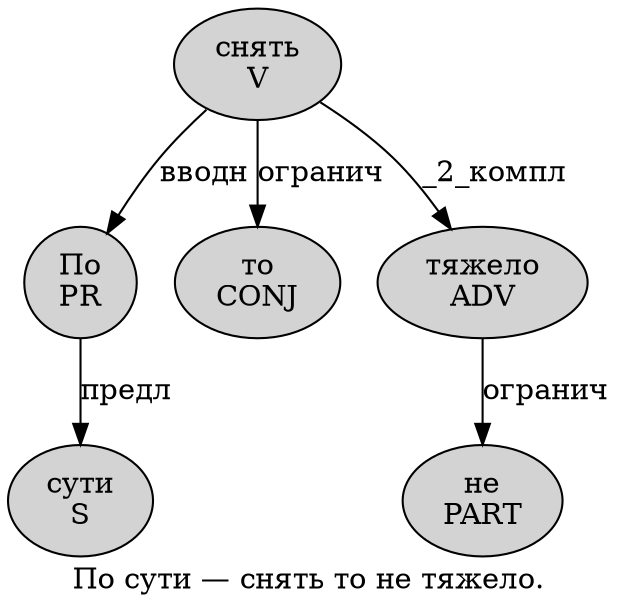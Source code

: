 digraph SENTENCE_3837 {
	graph [label="По сути — снять то не тяжело."]
	node [style=filled]
		0 [label="По
PR" color="" fillcolor=lightgray penwidth=1 shape=ellipse]
		1 [label="сути
S" color="" fillcolor=lightgray penwidth=1 shape=ellipse]
		3 [label="снять
V" color="" fillcolor=lightgray penwidth=1 shape=ellipse]
		4 [label="то
CONJ" color="" fillcolor=lightgray penwidth=1 shape=ellipse]
		5 [label="не
PART" color="" fillcolor=lightgray penwidth=1 shape=ellipse]
		6 [label="тяжело
ADV" color="" fillcolor=lightgray penwidth=1 shape=ellipse]
			3 -> 0 [label="вводн"]
			3 -> 4 [label="огранич"]
			3 -> 6 [label="_2_компл"]
			6 -> 5 [label="огранич"]
			0 -> 1 [label="предл"]
}